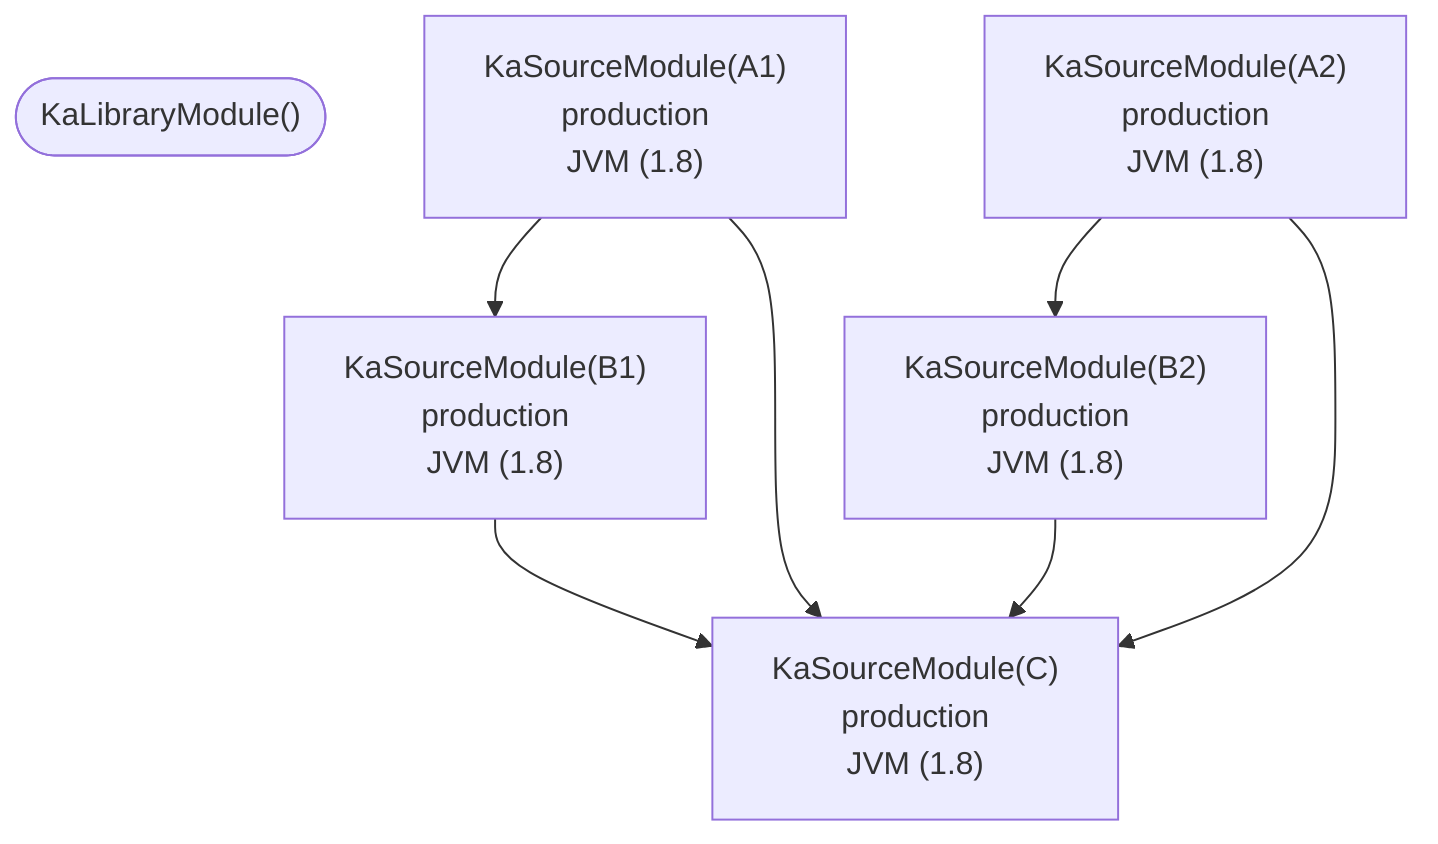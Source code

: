 graph TD
  KaLibraryModule_0(["KaLibraryModule(<SDK>)"])
  KaSourceModule_1["KaSourceModule(A1)<br />production<br />JVM (1.8)"]
  KaSourceModule_2["KaSourceModule(A2)<br />production<br />JVM (1.8)"]
  KaSourceModule_3["KaSourceModule(B1)<br />production<br />JVM (1.8)"]
  KaSourceModule_4["KaSourceModule(B2)<br />production<br />JVM (1.8)"]
  KaSourceModule_5["KaSourceModule(C)<br />production<br />JVM (1.8)"]
  KaSourceModule_1 --> KaSourceModule_3
  KaSourceModule_1 --> KaSourceModule_5
  KaSourceModule_2 --> KaSourceModule_4
  KaSourceModule_2 --> KaSourceModule_5
  KaSourceModule_3 --> KaSourceModule_5
  KaSourceModule_4 --> KaSourceModule_5